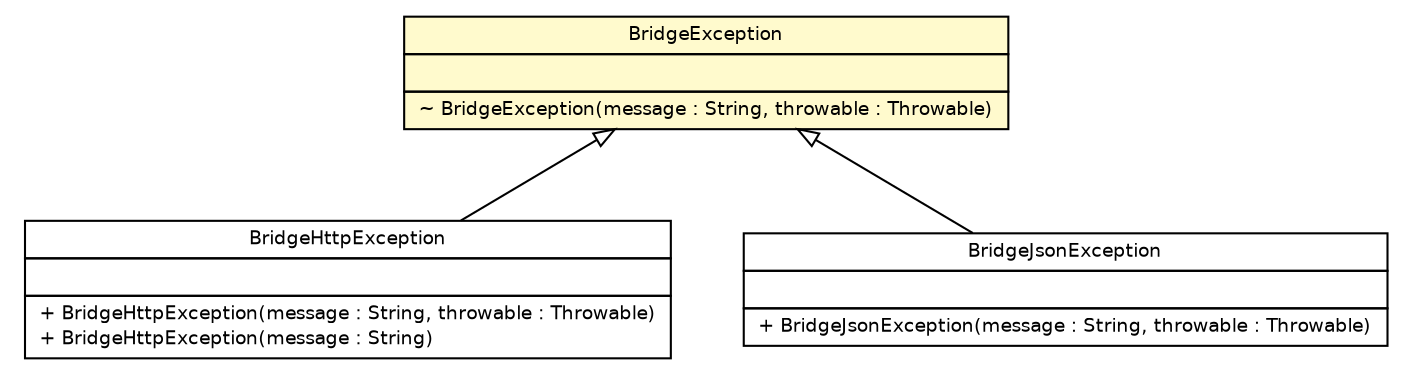 #!/usr/local/bin/dot
#
# Class diagram 
# Generated by UMLGraph version R5_6-24-gf6e263 (http://www.umlgraph.org/)
#

digraph G {
	edge [fontname="Helvetica",fontsize=10,labelfontname="Helvetica",labelfontsize=10];
	node [fontname="Helvetica",fontsize=10,shape=plaintext];
	nodesep=0.25;
	ranksep=0.5;
	// cloud.robots.bridge.client.exceptions.BridgeException
	c145 [label=<<table title="cloud.robots.bridge.client.exceptions.BridgeException" border="0" cellborder="1" cellspacing="0" cellpadding="2" port="p" bgcolor="lemonChiffon" href="./BridgeException.html">
		<tr><td><table border="0" cellspacing="0" cellpadding="1">
<tr><td align="center" balign="center"> BridgeException </td></tr>
		</table></td></tr>
		<tr><td><table border="0" cellspacing="0" cellpadding="1">
<tr><td align="left" balign="left">  </td></tr>
		</table></td></tr>
		<tr><td><table border="0" cellspacing="0" cellpadding="1">
<tr><td align="left" balign="left"> ~ BridgeException(message : String, throwable : Throwable) </td></tr>
		</table></td></tr>
		</table>>, URL="./BridgeException.html", fontname="Helvetica", fontcolor="black", fontsize=9.0];
	// cloud.robots.bridge.client.exceptions.BridgeHttpException
	c146 [label=<<table title="cloud.robots.bridge.client.exceptions.BridgeHttpException" border="0" cellborder="1" cellspacing="0" cellpadding="2" port="p" href="./BridgeHttpException.html">
		<tr><td><table border="0" cellspacing="0" cellpadding="1">
<tr><td align="center" balign="center"> BridgeHttpException </td></tr>
		</table></td></tr>
		<tr><td><table border="0" cellspacing="0" cellpadding="1">
<tr><td align="left" balign="left">  </td></tr>
		</table></td></tr>
		<tr><td><table border="0" cellspacing="0" cellpadding="1">
<tr><td align="left" balign="left"> + BridgeHttpException(message : String, throwable : Throwable) </td></tr>
<tr><td align="left" balign="left"> + BridgeHttpException(message : String) </td></tr>
		</table></td></tr>
		</table>>, URL="./BridgeHttpException.html", fontname="Helvetica", fontcolor="black", fontsize=9.0];
	// cloud.robots.bridge.client.exceptions.BridgeJsonException
	c147 [label=<<table title="cloud.robots.bridge.client.exceptions.BridgeJsonException" border="0" cellborder="1" cellspacing="0" cellpadding="2" port="p" href="./BridgeJsonException.html">
		<tr><td><table border="0" cellspacing="0" cellpadding="1">
<tr><td align="center" balign="center"> BridgeJsonException </td></tr>
		</table></td></tr>
		<tr><td><table border="0" cellspacing="0" cellpadding="1">
<tr><td align="left" balign="left">  </td></tr>
		</table></td></tr>
		<tr><td><table border="0" cellspacing="0" cellpadding="1">
<tr><td align="left" balign="left"> + BridgeJsonException(message : String, throwable : Throwable) </td></tr>
		</table></td></tr>
		</table>>, URL="./BridgeJsonException.html", fontname="Helvetica", fontcolor="black", fontsize=9.0];
	//cloud.robots.bridge.client.exceptions.BridgeHttpException extends cloud.robots.bridge.client.exceptions.BridgeException
	c145:p -> c146:p [dir=back,arrowtail=empty];
	//cloud.robots.bridge.client.exceptions.BridgeJsonException extends cloud.robots.bridge.client.exceptions.BridgeException
	c145:p -> c147:p [dir=back,arrowtail=empty];
}

